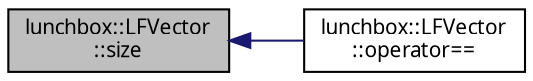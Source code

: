 digraph "lunchbox::LFVector::size"
{
  edge [fontname="Sans",fontsize="10",labelfontname="Sans",labelfontsize="10"];
  node [fontname="Sans",fontsize="10",shape=record];
  rankdir="LR";
  Node1 [label="lunchbox::LFVector\l::size",height=0.2,width=0.4,color="black", fillcolor="grey75", style="filled" fontcolor="black"];
  Node1 -> Node2 [dir="back",color="midnightblue",fontsize="10",style="solid",fontname="Sans"];
  Node2 [label="lunchbox::LFVector\l::operator==",height=0.2,width=0.4,color="black", fillcolor="white", style="filled",URL="$classlunchbox_1_1_l_f_vector.html#a33c1e064a92280134d68146da1c16519"];
}
